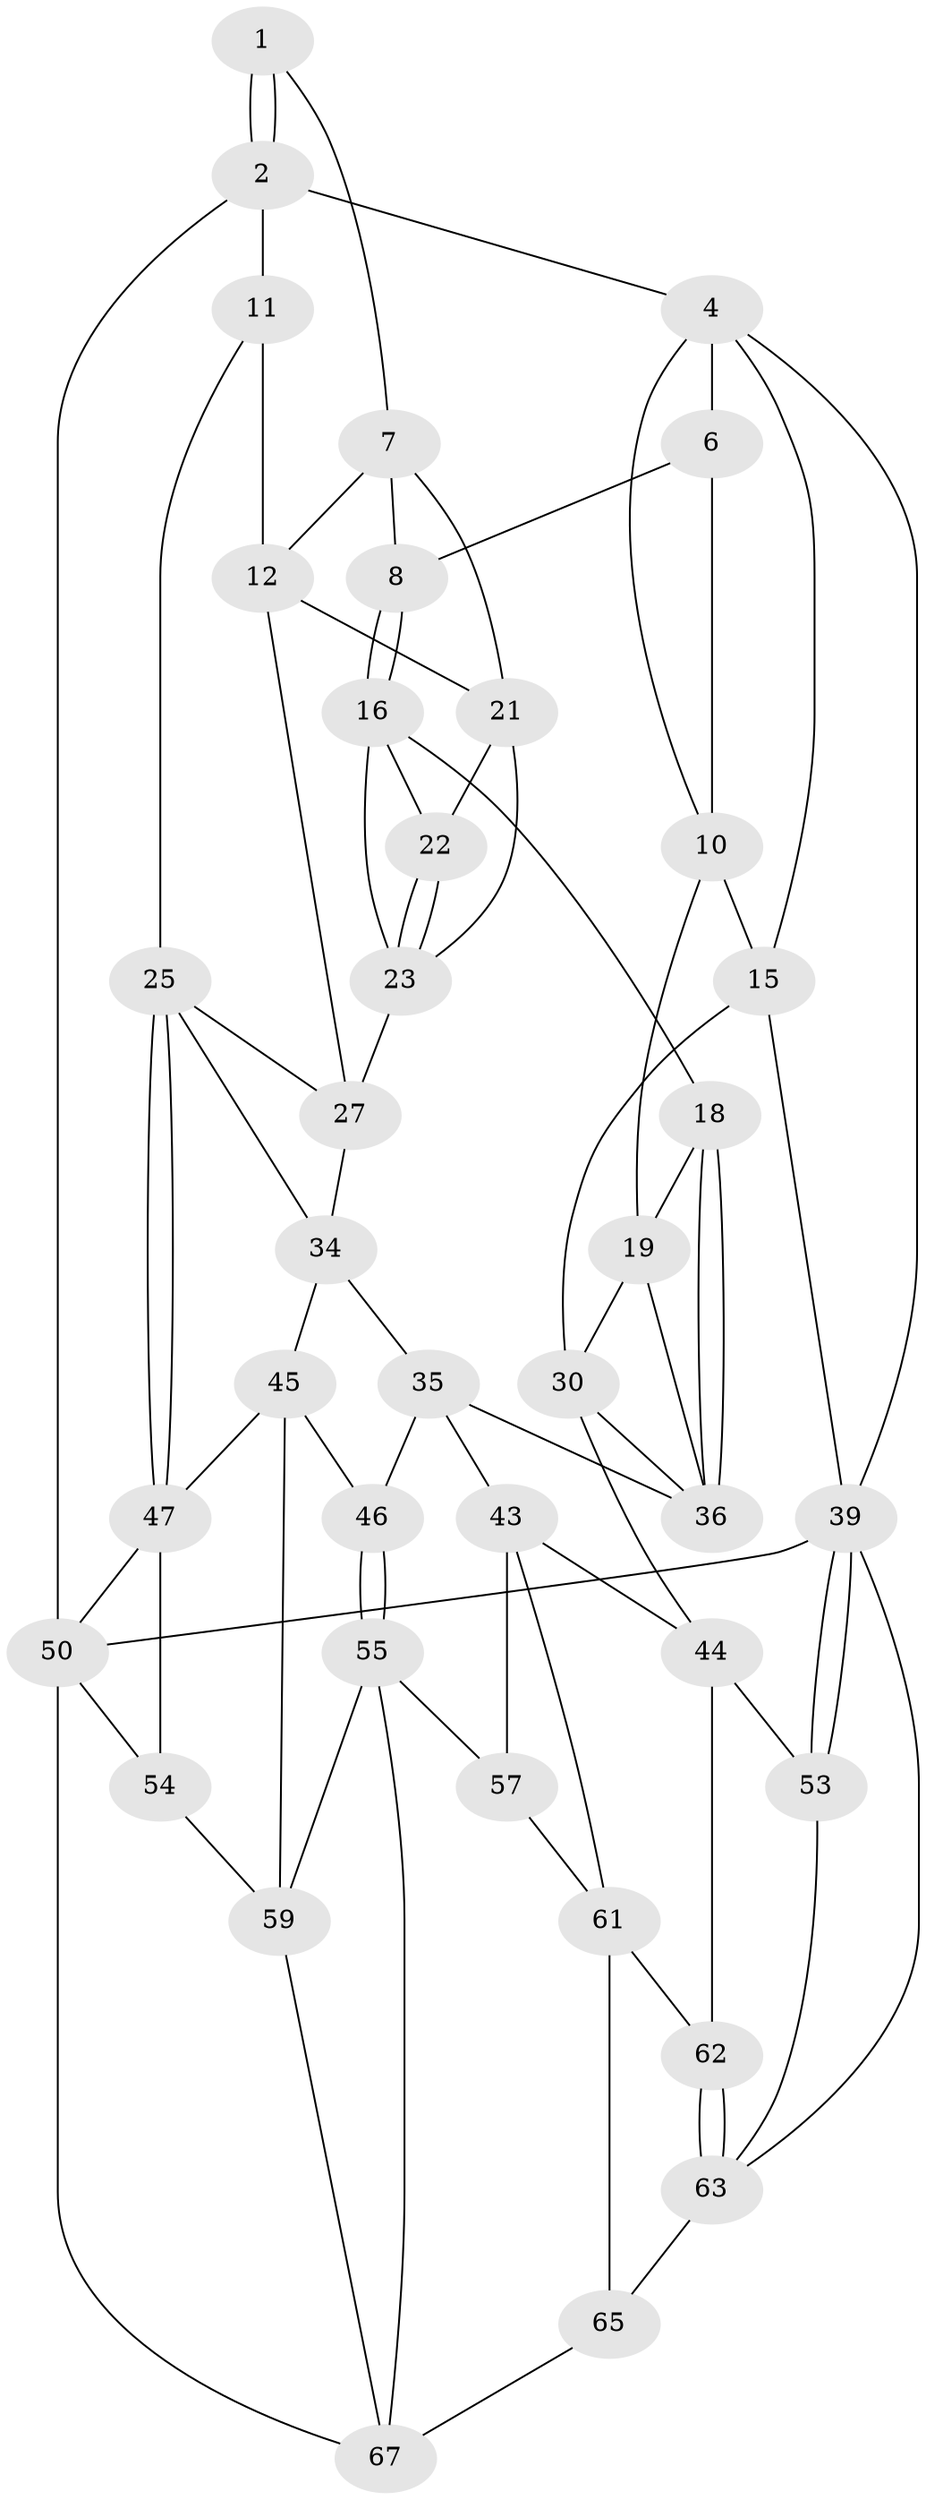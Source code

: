 // Generated by graph-tools (version 1.1) at 2025/52/02/27/25 19:52:44]
// undirected, 39 vertices, 81 edges
graph export_dot {
graph [start="1"]
  node [color=gray90,style=filled];
  1 [pos="+0.6640068722076055+0"];
  2 [pos="+0.9886979871056889+0",super="+3"];
  4 [pos="+0+0",super="+5"];
  6 [pos="+0.3814977912282629+0",super="+9"];
  7 [pos="+0.6287984232496829+0",super="+13"];
  8 [pos="+0.4935408997470887+0.1291124142586594"];
  10 [pos="+0.35798327997522317+0.07102507542200222",super="+14"];
  11 [pos="+0.8338986950917334+0.19481644708897738",super="+24"];
  12 [pos="+0.7639984251800995+0.21535283786905116",super="+28"];
  15 [pos="+0+0",super="+31"];
  16 [pos="+0.49367870101940264+0.14362661537550067",super="+17"];
  18 [pos="+0.32800951214526103+0.2778080569463914"];
  19 [pos="+0.3096827146285785+0.276182199730365",super="+20"];
  21 [pos="+0.6905293399375987+0.2382313572881232",super="+29"];
  22 [pos="+0.6263920216477783+0.22943487932487477"];
  23 [pos="+0.5138493107972816+0.36428951856616726",super="+32"];
  25 [pos="+1+0.49974027759864725",super="+26"];
  27 [pos="+0.8246732721485887+0.48446800715298577",super="+33"];
  30 [pos="+0+0.5705792103386688",super="+38"];
  34 [pos="+0.5375608307517078+0.4747811113787305",super="+41"];
  35 [pos="+0.46747995693002453+0.526486806903991",super="+42"];
  36 [pos="+0.4174737121580434+0.5136266831061059",super="+37"];
  39 [pos="+0+1",super="+40"];
  43 [pos="+0.38231240396703176+0.7490015205700181",super="+58"];
  44 [pos="+0.2400736606743682+0.7526263206186697",super="+52"];
  45 [pos="+0.7243972405331381+0.6735085280264462",super="+49"];
  46 [pos="+0.5798193872168903+0.7499258066891547"];
  47 [pos="+1+0.5841177623731378",super="+48"];
  50 [pos="+1+1",super="+51"];
  53 [pos="+0.0777657982486448+0.8901165573885383"];
  54 [pos="+0.9911327687854895+0.8998457411877747"];
  55 [pos="+0.5857959593596457+0.8469664494426199",super="+56"];
  57 [pos="+0.4633833947995754+0.9153538380548867"];
  59 [pos="+0.8092561014846134+0.900156501401799",super="+60"];
  61 [pos="+0.32779482695770795+0.9212140772214166",super="+64"];
  62 [pos="+0.24475499192605185+0.8614239555067724"];
  63 [pos="+0.20805294472082927+0.9358398115270185",super="+66"];
  65 [pos="+0.361358873535484+1"];
  67 [pos="+0.6312950667242954+1",super="+68"];
  1 -- 2;
  1 -- 2;
  1 -- 7;
  2 -- 11 [weight=2];
  2 -- 50;
  2 -- 4;
  4 -- 15;
  4 -- 39;
  4 -- 10;
  4 -- 6;
  6 -- 8;
  6 -- 10;
  7 -- 8;
  7 -- 12;
  7 -- 21;
  8 -- 16;
  8 -- 16;
  10 -- 15;
  10 -- 19;
  11 -- 12;
  11 -- 25;
  12 -- 27;
  12 -- 21;
  15 -- 39;
  15 -- 30;
  16 -- 22;
  16 -- 18;
  16 -- 23;
  18 -- 19;
  18 -- 36;
  18 -- 36;
  19 -- 36;
  19 -- 30;
  21 -- 22;
  21 -- 23;
  22 -- 23;
  22 -- 23;
  23 -- 27;
  25 -- 47;
  25 -- 47;
  25 -- 27;
  25 -- 34;
  27 -- 34;
  30 -- 36;
  30 -- 44;
  34 -- 35;
  34 -- 45;
  35 -- 36;
  35 -- 43;
  35 -- 46;
  39 -- 53;
  39 -- 53;
  39 -- 50;
  39 -- 63;
  43 -- 44;
  43 -- 57;
  43 -- 61;
  44 -- 53;
  44 -- 62;
  45 -- 46;
  45 -- 59;
  45 -- 47;
  46 -- 55;
  46 -- 55;
  47 -- 54;
  47 -- 50;
  50 -- 67;
  50 -- 54;
  53 -- 63;
  54 -- 59;
  55 -- 57;
  55 -- 67;
  55 -- 59;
  57 -- 61;
  59 -- 67;
  61 -- 62;
  61 -- 65;
  62 -- 63;
  62 -- 63;
  63 -- 65;
  65 -- 67;
}
